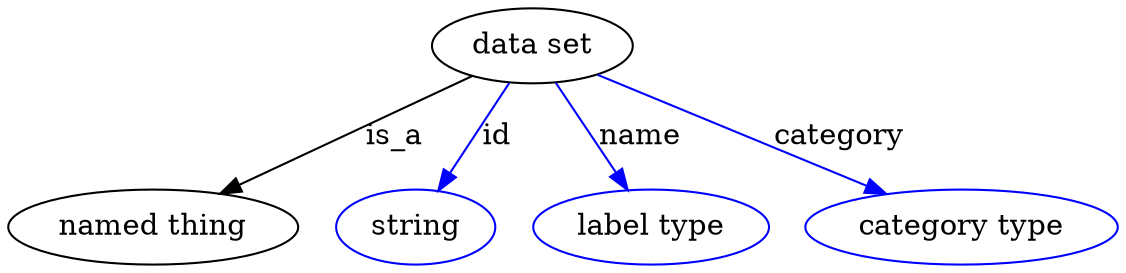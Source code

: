 digraph {
	graph [bb="0,0,433.74,123"];
	node [label="\N"];
	"data set"	[height=0.5,
		label="data set",
		pos="206.25,105",
		width=1.0471];
	"named thing"	[height=0.5,
		pos="55.245,18",
		width=1.5346];
	"data set" -> "named thing"	[label=is_a,
		lp="151.25,61.5",
		pos="e,81.72,33.903 182.65,90.719 157.95,76.815 118.89,54.825 90.522,38.858"];
	id	[color=blue,
		height=0.5,
		label=string,
		pos="159.25,18",
		width=0.84854];
	"data set" -> id	[color=blue,
		label=id,
		lp="191.75,61.5",
		pos="e,168.35,35.469 196.96,87.207 190.22,75.021 180.99,58.318 173.34,44.491",
		style=solid];
	name	[color=blue,
		height=0.5,
		label="label type",
		pos="253.25,18",
		width=1.2638];
	"data set" -> name	[color=blue,
		label=name,
		lp="248.75,61.5",
		pos="e,243.98,35.758 215.53,87.207 222.23,75.099 231.39,58.533 239,44.759",
		style=solid];
	category	[color=blue,
		height=0.5,
		label="category type",
		pos="375.25,18",
		width=1.6249];
	"data set" -> category	[color=blue,
		label=category,
		lp="324.75,61.5",
		pos="e,345.94,33.738 231.18,91.458 259.01,77.462 304.37,54.646 336.76,38.356",
		style=solid];
}
